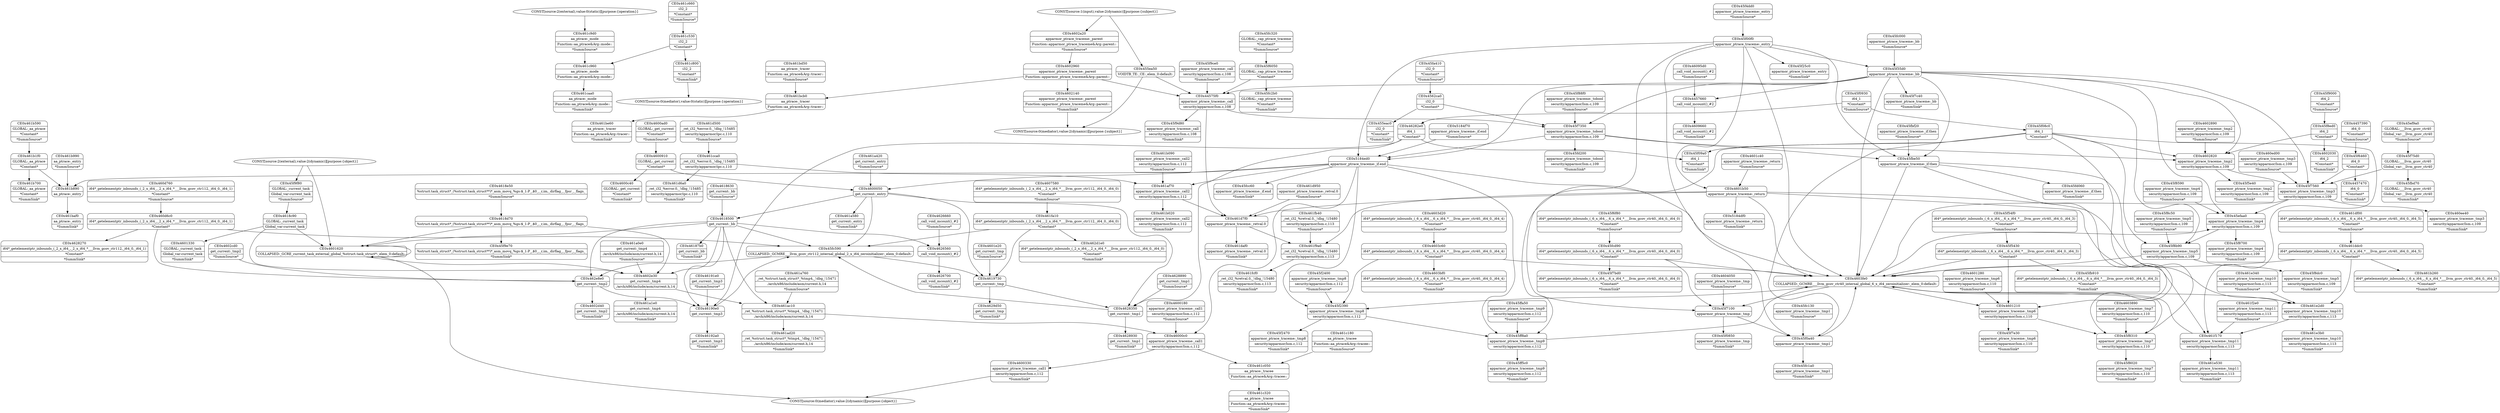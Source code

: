 digraph {
	"CONST[source:2(external),value:0(static)][purpose:{operation}]"
	CE0x45fc590 [shape=record,shape=Mrecord,label="{CE0x45fc590|COLLAPSED:_GCMRE___llvm_gcov_ctr112_internal_global_2_x_i64_zeroinitializer:_elem_0:default:}"]
	CE0x461b700 [shape=record,shape=Mrecord,label="{CE0x461b700|GLOBAL:_aa_ptrace|*Constant*|*SummSink*}"]
	CE0x45f0850 [shape=record,shape=Mrecord,label="{CE0x45f0850|apparmor_ptrace_traceme:_tmp|*SummSink*}"]
	CE0x45f9e70 [shape=record,shape=Mrecord,label="{CE0x45f9e70|%struct.task_struct*_(%struct.task_struct**)*_asm_movq_%gs:$_1:P_,$0_,_r,im,_dirflag_,_fpsr_,_flags_|*SummSink*}"]
	CE0x461b020 [shape=record,shape=Mrecord,label="{CE0x461b020|apparmor_ptrace_traceme:_call2|security/apparmor/lsm.c,112|*SummSink*}"]
	CE0x461df00 [shape=record,shape=Mrecord,label="{CE0x461df00|i64*_getelementptr_inbounds_(_6_x_i64_,_6_x_i64_*___llvm_gcov_ctr40,_i64_0,_i64_5)|*Constant*|*SummSource*}"]
	CE0x462d1e0 [shape=record,shape=Mrecord,label="{CE0x462d1e0|i64*_getelementptr_inbounds_(_2_x_i64_,_2_x_i64_*___llvm_gcov_ctr112,_i64_0,_i64_0)|*Constant*|*SummSink*}"]
	CE0x4602820 [shape=record,shape=Mrecord,label="{CE0x4602820|apparmor_ptrace_traceme:_tmp2|security/apparmor/lsm.c,109}"]
	CE0x461b090 [shape=record,shape=Mrecord,label="{CE0x461b090|apparmor_ptrace_traceme:_call2|security/apparmor/lsm.c,112|*SummSource*}"]
	CE0x45f7bd0 [shape=record,shape=Mrecord,label="{CE0x45f7bd0|i64*_getelementptr_inbounds_(_6_x_i64_,_6_x_i64_*___llvm_gcov_ctr40,_i64_0,_i64_0)|*Constant*|*SummSink*}"]
	CE0x45ef9a0 [shape=record,shape=Mrecord,label="{CE0x45ef9a0|GLOBAL:___llvm_gcov_ctr40|Global_var:__llvm_gcov_ctr40|*SummSource*}"]
	CE0x4629d50 [shape=record,shape=Mrecord,label="{CE0x4629d50|get_current:_tmp|*SummSink*}"]
	CE0x4628890 [shape=record,shape=Mrecord,label="{CE0x4628890|get_current:_tmp1|*SummSource*}"]
	CE0x4626700 [shape=record,shape=Mrecord,label="{CE0x4626700|_call_void_mcount()_#2|*SummSink*}"]
	CE0x461fcf0 [shape=record,shape=Mrecord,label="{CE0x461fcf0|_ret_i32_%retval.0,_!dbg_!15480|security/apparmor/lsm.c,113|*SummSink*}"]
	CE0x45f7100 [shape=record,shape=Mrecord,label="{CE0x45f7100|apparmor_ptrace_traceme:_tmp}"]
	CE0x4457390 [shape=record,shape=Mrecord,label="{CE0x4457390|i64_0|*Constant*|*SummSource*}"]
	CE0x461caa0 [shape=record,shape=Mrecord,label="{CE0x461caa0|aa_ptrace:_mode|Function::aa_ptrace&Arg::mode::|*SummSink*}"]
	CE0x45fbd70 [shape=record,shape=Mrecord,label="{CE0x45fbd70|GLOBAL:___llvm_gcov_ctr40|Global_var:__llvm_gcov_ctr40|*SummSink*}"]
	CE0x45fb910 [shape=record,shape=Mrecord,label="{CE0x45fb910|i64*_getelementptr_inbounds_(_6_x_i64_,_6_x_i64_*___llvm_gcov_ctr40,_i64_0,_i64_3)|*Constant*|*SummSink*}"]
	CE0x461cca0 [shape=record,shape=Mrecord,label="{CE0x461cca0|_ret_i32_%error.0,_!dbg_!15485|security/apparmor/ipc.c,110}"]
	CE0x461af70 [shape=record,shape=Mrecord,label="{CE0x461af70|apparmor_ptrace_traceme:_call2|security/apparmor/lsm.c,112}"]
	CE0x461e3b0 [shape=record,shape=Mrecord,label="{CE0x461e3b0|apparmor_ptrace_traceme:_tmp10|security/apparmor/lsm.c,113|*SummSink*}"]
	CE0x45f2390 [shape=record,shape=Mrecord,label="{CE0x45f2390|apparmor_ptrace_traceme:_tmp8|security/apparmor/lsm.c,112}"]
	CE0x44575f0 [shape=record,shape=Mrecord,label="{CE0x44575f0|apparmor_ptrace_traceme:_call|security/apparmor/lsm.c,108}"]
	CE0x4600ad0 [shape=record,shape=Mrecord,label="{CE0x4600ad0|GLOBAL:_get_current|*Constant*|*SummSource*}"]
	CE0x4457470 [shape=record,shape=Mrecord,label="{CE0x4457470|i64_0|*Constant*|*SummSink*}"]
	CE0x461b260 [shape=record,shape=Mrecord,label="{CE0x461b260|i64*_getelementptr_inbounds_(_6_x_i64_,_6_x_i64_*___llvm_gcov_ctr40,_i64_0,_i64_5)|*Constant*|*SummSink*}"]
	CE0x4602890 [shape=record,shape=Mrecord,label="{CE0x4602890|apparmor_ptrace_traceme:_tmp2|security/apparmor/lsm.c,109|*SummSource*}"]
	CE0x455eac0 [shape=record,shape=Mrecord,label="{CE0x455eac0|i32_0|*Constant*|*SummSink*}"]
	CE0x461bd50 [shape=record,shape=Mrecord,label="{CE0x461bd50|aa_ptrace:_tracer|Function::aa_ptrace&Arg::tracer::|*SummSource*}"]
	CE0x45f25c0 [shape=record,shape=Mrecord,label="{CE0x45f25c0|apparmor_ptrace_traceme:_entry|*SummSink*}"]
	CE0x461d950 [shape=record,shape=Mrecord,label="{CE0x461d950|apparmor_ptrace_traceme:_retval.0|*SummSource*}"]
	CE0x45f8b90 [shape=record,shape=Mrecord,label="{CE0x45f8b90|apparmor_ptrace_traceme:_tmp5|security/apparmor/lsm.c,109}"]
	CE0x4600330 [shape=record,shape=Mrecord,label="{CE0x4600330|apparmor_ptrace_traceme:_call1|security/apparmor/lsm.c,112|*SummSink*}"]
	CE0x461d6a0 [shape=record,shape=Mrecord,label="{CE0x461d6a0|_ret_i32_%error.0,_!dbg_!15485|security/apparmor/ipc.c,110|*SummSink*}"]
	CE0x4618d70 [shape=record,shape=Mrecord,label="{CE0x4618d70|%struct.task_struct*_(%struct.task_struct**)*_asm_movq_%gs:$_1:P_,$0_,_r,im,_dirflag_,_fpsr_,_flags_}"]
	CE0x45f8310 [shape=record,shape=Mrecord,label="{CE0x45f8310|apparmor_ptrace_traceme:_tmp7|security/apparmor/lsm.c,110}"]
	CE0x4618c90 [shape=record,shape=Mrecord,label="{CE0x4618c90|GLOBAL:_current_task|Global_var:current_task}"]
	CE0x45f6f80 [shape=record,shape=Mrecord,label="{CE0x45f6f80|i64*_getelementptr_inbounds_(_6_x_i64_,_6_x_i64_*___llvm_gcov_ctr40,_i64_0,_i64_0)|*Constant*|*SummSource*}"]
	CE0x45f88f0 [shape=record,shape=Mrecord,label="{CE0x45f88f0|apparmor_ptrace_traceme:_tobool|security/apparmor/lsm.c,109|*SummSource*}"]
	CE0x5184f70 [shape=record,shape=Mrecord,label="{CE0x5184f70|apparmor_ptrace_traceme:_if.end|*SummSource*}"]
	CE0x4609660 [shape=record,shape=Mrecord,label="{CE0x4609660|_call_void_mcount()_#2|*SummSink*}"]
	CE0x455ea50 [shape=record,shape=Mrecord,label="{CE0x455ea50|VOIDTB_TE:_CE:_elem_0:default:}"]
	CE0x4602030 [shape=record,shape=Mrecord,label="{CE0x4602030|i64_2|*Constant*|*SummSink*}"]
	CE0x45f00f0 [shape=record,shape=Mrecord,label="{CE0x45f00f0|apparmor_ptrace_traceme:_entry}"]
	CE0x461c660 [shape=record,shape=Mrecord,label="{CE0x461c660|i32_2|*Constant*|*SummSource*}"]
	CE0x461baf0 [shape=record,shape=Mrecord,label="{CE0x461baf0|aa_ptrace:_entry|*SummSink*}"]
	CE0x45fcd90 [shape=record,shape=Mrecord,label="{CE0x45fcd90|i64*_getelementptr_inbounds_(_6_x_i64_,_6_x_i64_*___llvm_gcov_ctr40,_i64_0,_i64_0)|*Constant*}"]
	CE0x4604050 [shape=record,shape=Mrecord,label="{CE0x4604050|apparmor_ptrace_traceme:_tmp|*SummSource*}"]
	CE0x461f9a0 [shape=record,shape=Mrecord,label="{CE0x461f9a0|_ret_i32_%retval.0,_!dbg_!15480|security/apparmor/lsm.c,113}"]
	CE0x461daf0 [shape=record,shape=Mrecord,label="{CE0x461daf0|apparmor_ptrace_traceme:_retval.0|*SummSink*}"]
	CE0x461ddc0 [shape=record,shape=Mrecord,label="{CE0x461ddc0|i64*_getelementptr_inbounds_(_6_x_i64_,_6_x_i64_*___llvm_gcov_ctr40,_i64_0,_i64_5)|*Constant*}"]
	CE0x461b590 [shape=record,shape=Mrecord,label="{CE0x461b590|GLOBAL:_aa_ptrace|*Constant*|*SummSource*}"]
	CE0x460ed00 [shape=record,shape=Mrecord,label="{CE0x460ed00|apparmor_ptrace_traceme:_tmp3|security/apparmor/lsm.c,109|*SummSource*}"]
	CE0x4601b50 [shape=record,shape=Mrecord,label="{CE0x4601b50|apparmor_ptrace_traceme:_return}"]
	CE0x461a420 [shape=record,shape=Mrecord,label="{CE0x461a420|get_current:_entry|*SummSource*}"]
	CE0x45fbf20 [shape=record,shape=Mrecord,label="{CE0x45fbf20|apparmor_ptrace_traceme:_if.then|*SummSource*}"]
	CE0x4602960 [shape=record,shape=Mrecord,label="{CE0x4602960|apparmor_ptrace_traceme:_parent|Function::apparmor_ptrace_traceme&Arg::parent::}"]
	CE0x45ffa50 [shape=record,shape=Mrecord,label="{CE0x45ffa50|apparmor_ptrace_traceme:_tmp9|security/apparmor/lsm.c,112|*SummSource*}"]
	CE0x4601620 [shape=record,shape=Mrecord,label="{CE0x4601620|COLLAPSED:_GCRE_current_task_external_global_%struct.task_struct*:_elem_0:default:}"]
	CE0x45efaa0 [shape=record,shape=Mrecord,label="{CE0x45efaa0|apparmor_ptrace_traceme:_tmp4|security/apparmor/lsm.c,109}"]
	CE0x45f8dc0 [shape=record,shape=Mrecord,label="{CE0x45f8dc0|apparmor_ptrace_traceme:_tmp5|security/apparmor/lsm.c,109|*SummSink*}"]
	CE0x4618e50 [shape=record,shape=Mrecord,label="{CE0x4618e50|%struct.task_struct*_(%struct.task_struct**)*_asm_movq_%gs:$_1:P_,$0_,_r,im,_dirflag_,_fpsr_,_flags_|*SummSource*}"]
	CE0x461a0e0 [shape=record,shape=Mrecord,label="{CE0x461a0e0|get_current:_tmp4|./arch/x86/include/asm/current.h,14|*SummSource*}"]
	CE0x4603fe0 [shape=record,shape=Mrecord,label="{CE0x4603fe0|COLLAPSED:_GCMRE___llvm_gcov_ctr40_internal_global_6_x_i64_zeroinitializer:_elem_0:default:}"]
	CE0x460d6c0 [shape=record,shape=Mrecord,label="{CE0x460d6c0|i64*_getelementptr_inbounds_(_2_x_i64_,_2_x_i64_*___llvm_gcov_ctr112,_i64_0,_i64_1)|*Constant*}"]
	CE0x461d7f0 [shape=record,shape=Mrecord,label="{CE0x461d7f0|apparmor_ptrace_traceme:_retval.0}"]
	"CONST[source:2(external),value:2(dynamic)][purpose:{object}]"
	CE0x45f7e30 [shape=record,shape=Mrecord,label="{CE0x45f7e30|apparmor_ptrace_traceme:_tmp6|security/apparmor/lsm.c,110|*SummSink*}"]
	CE0x45ff8a0 [shape=record,shape=Mrecord,label="{CE0x45ff8a0|apparmor_ptrace_traceme:_tmp9|security/apparmor/lsm.c,112}"]
	CE0x45f5e40 [shape=record,shape=Mrecord,label="{CE0x45f5e40|apparmor_ptrace_traceme:_tmp2|security/apparmor/lsm.c,109|*SummSink*}"]
	CE0x461c530 [shape=record,shape=Mrecord,label="{CE0x461c530|i32_2|*Constant*}"]
	CE0x4607580 [shape=record,shape=Mrecord,label="{CE0x4607580|i64*_getelementptr_inbounds_(_2_x_i64_,_2_x_i64_*___llvm_gcov_ctr112,_i64_0,_i64_0)|*Constant*|*SummSource*}"]
	CE0x45fcc60 [shape=record,shape=Mrecord,label="{CE0x45fcc60|apparmor_ptrace_traceme:_if.end|*SummSink*}"]
	CE0x45f8020 [shape=record,shape=Mrecord,label="{CE0x45f8020|apparmor_ptrace_traceme:_tmp7|security/apparmor/lsm.c,110|*SummSink*}"]
	CE0x45f2400 [shape=record,shape=Mrecord,label="{CE0x45f2400|apparmor_ptrace_traceme:_tmp8|security/apparmor/lsm.c,112|*SummSource*}"]
	CE0x461bcb0 [shape=record,shape=Mrecord,label="{CE0x461bcb0|aa_ptrace:_tracer|Function::aa_ptrace&Arg::tracer::}"]
	CE0x461e340 [shape=record,shape=Mrecord,label="{CE0x461e340|apparmor_ptrace_traceme:_tmp10|security/apparmor/lsm.c,113|*SummSource*}"]
	CE0x45fd060 [shape=record,shape=Mrecord,label="{CE0x45fd060|apparmor_ptrace_traceme:_if.then|*SummSink*}"]
	CE0x461e530 [shape=record,shape=Mrecord,label="{CE0x461e530|apparmor_ptrace_traceme:_tmp11|security/apparmor/lsm.c,113|*SummSink*}"]
	CE0x461c9d0 [shape=record,shape=Mrecord,label="{CE0x461c9d0|aa_ptrace:_mode|Function::aa_ptrace&Arg::mode::|*SummSource*}"]
	CE0x461f2e0 [shape=record,shape=Mrecord,label="{CE0x461f2e0|apparmor_ptrace_traceme:_tmp11|security/apparmor/lsm.c,113|*SummSource*}"]
	CE0x461c960 [shape=record,shape=Mrecord,label="{CE0x461c960|aa_ptrace:_mode|Function::aa_ptrace&Arg::mode::}"]
	CE0x45f0a40 [shape=record,shape=Mrecord,label="{CE0x45f0a40|apparmor_ptrace_traceme:_tmp1}"]
	CE0x45ff5c0 [shape=record,shape=Mrecord,label="{CE0x45ff5c0|apparmor_ptrace_traceme:_tmp9|security/apparmor/lsm.c,112|*SummSink*}"]
	CE0x45fc1a0 [shape=record,shape=Mrecord,label="{CE0x45fc1a0|apparmor_ptrace_traceme:_tmp1|*SummSink*}"]
	CE0x461a1e0 [shape=record,shape=Mrecord,label="{CE0x461a1e0|get_current:_tmp4|./arch/x86/include/asm/current.h,14|*SummSink*}"]
	CE0x45f7c40 [shape=record,shape=Mrecord,label="{CE0x45f7c40|apparmor_ptrace_traceme:_bb|*SummSink*}"]
	CE0x45f6460 [shape=record,shape=Mrecord,label="{CE0x45f6460|i64_0|*Constant*}"]
	"CONST[source:0(mediator),value:0(static)][purpose:{operation}]"
	CE0x5184ed0 [shape=record,shape=Mrecord,label="{CE0x5184ed0|apparmor_ptrace_traceme:_if.end}"]
	CE0x4619730 [shape=record,shape=Mrecord,label="{CE0x4619730|get_current:_tmp}"]
	CE0x45fc000 [shape=record,shape=Mrecord,label="{CE0x45fc000|apparmor_ptrace_traceme:_bb|*SummSource*}"]
	CE0x46095d0 [shape=record,shape=Mrecord,label="{CE0x46095d0|_call_void_mcount()_#2|*SummSource*}"]
	CE0x45f7350 [shape=record,shape=Mrecord,label="{CE0x45f7350|apparmor_ptrace_traceme:_tobool|security/apparmor/lsm.c,109}"]
	CE0x45f8590 [shape=record,shape=Mrecord,label="{CE0x45f8590|apparmor_ptrace_traceme:_tmp4|security/apparmor/lsm.c,109|*SummSource*}"]
	CE0x4628930 [shape=record,shape=Mrecord,label="{CE0x4628930|get_current:_tmp1|*SummSink*}"]
	CE0x45f8700 [shape=record,shape=Mrecord,label="{CE0x45f8700|apparmor_ptrace_traceme:_tmp4|security/apparmor/lsm.c,109|*SummSink*}"]
	CE0x46192a0 [shape=record,shape=Mrecord,label="{CE0x46192a0|get_current:_tmp3|*SummSink*}"]
	CE0x45f75d0 [shape=record,shape=Mrecord,label="{CE0x45f75d0|GLOBAL:___llvm_gcov_ctr40|Global_var:__llvm_gcov_ctr40}"]
	CE0x4600180 [shape=record,shape=Mrecord,label="{CE0x4600180|apparmor_ptrace_traceme:_call1|security/apparmor/lsm.c,112|*SummSource*}"]
	CE0x4602e30 [shape=record,shape=Mrecord,label="{CE0x4602e30|get_current:_tmp4|./arch/x86/include/asm/current.h,14}"]
	CE0x461d500 [shape=record,shape=Mrecord,label="{CE0x461d500|_ret_i32_%error.0,_!dbg_!15485|security/apparmor/ipc.c,110|*SummSource*}"]
	CE0x5184df0 [shape=record,shape=Mrecord,label="{CE0x5184df0|apparmor_ptrace_traceme:_return|*SummSink*}"]
	CE0x45f0930 [shape=record,shape=Mrecord,label="{CE0x45f0930|i64_1|*Constant*|*SummSource*}"]
	CE0x461b890 [shape=record,shape=Mrecord,label="{CE0x461b890|aa_ptrace:_entry}"]
	CE0x4626560 [shape=record,shape=Mrecord,label="{CE0x4626560|_call_void_mcount()_#2}"]
	CE0x45fc2b0 [shape=record,shape=Mrecord,label="{CE0x45fc2b0|GLOBAL:_cap_ptrace_traceme|*Constant*|*SummSink*}"]
	CE0x4618630 [shape=record,shape=Mrecord,label="{CE0x4618630|get_current:_bb|*SummSource*}"]
	"CONST[source:0(mediator),value:2(dynamic)][purpose:{subject}]"
	CE0x45f2470 [shape=record,shape=Mrecord,label="{CE0x45f2470|apparmor_ptrace_traceme:_tmp8|security/apparmor/lsm.c,112|*SummSink*}"]
	CE0x45fc320 [shape=record,shape=Mrecord,label="{CE0x45fc320|GLOBAL:_cap_ptrace_traceme|*Constant*|*SummSource*}"]
	CE0x4601280 [shape=record,shape=Mrecord,label="{CE0x4601280|apparmor_ptrace_traceme:_tmp6|security/apparmor/lsm.c,110|*SummSource*}"]
	CE0x46282e0 [shape=record,shape=Mrecord,label="{CE0x46282e0|i64_1|*Constant*}"]
	CE0x45f9ce0 [shape=record,shape=Mrecord,label="{CE0x45f9ce0|apparmor_ptrace_traceme:_call|security/apparmor/lsm.c,108|*SummSource*}"]
	CE0x4601e20 [shape=record,shape=Mrecord,label="{CE0x4601e20|get_current:_tmp|*SummSource*}"]
	CE0x461fa10 [shape=record,shape=Mrecord,label="{CE0x461fa10|i64*_getelementptr_inbounds_(_2_x_i64_,_2_x_i64_*___llvm_gcov_ctr112,_i64_0,_i64_0)|*Constant*}"]
	CE0x45f08c0 [shape=record,shape=Mrecord,label="{CE0x45f08c0|i64_1|*Constant*}"]
	CE0x45fa410 [shape=record,shape=Mrecord,label="{CE0x45fa410|i32_0|*Constant*|*SummSource*}"]
	CE0x4601210 [shape=record,shape=Mrecord,label="{CE0x4601210|apparmor_ptrace_traceme:_tmp6|security/apparmor/lsm.c,110}"]
	"CONST[source:1(input),value:2(dynamic)][purpose:{subject}]"
	CE0x45f35d0 [shape=record,shape=Mrecord,label="{CE0x45f35d0|apparmor_ptrace_traceme:_bb}"]
	CE0x45f5430 [shape=record,shape=Mrecord,label="{CE0x45f5430|i64*_getelementptr_inbounds_(_6_x_i64_,_6_x_i64_*___llvm_gcov_ctr40,_i64_0,_i64_3)|*Constant*}"]
	CE0x461c320 [shape=record,shape=Mrecord,label="{CE0x461c320|aa_ptrace:_tracee|Function::aa_ptrace&Arg::tracee::|*SummSink*}"]
	CE0x4626660 [shape=record,shape=Mrecord,label="{CE0x4626660|_call_void_mcount()_#2|*SummSource*}"]
	CE0x4603890 [shape=record,shape=Mrecord,label="{CE0x4603890|apparmor_ptrace_traceme:_tmp7|security/apparmor/lsm.c,110|*SummSource*}"]
	CE0x4600050 [shape=record,shape=Mrecord,label="{CE0x4600050|get_current:_entry}"]
	CE0x45fc130 [shape=record,shape=Mrecord,label="{CE0x45fc130|apparmor_ptrace_traceme:_tmp1|*SummSource*}"]
	CE0x4602a20 [shape=record,shape=Mrecord,label="{CE0x4602a20|apparmor_ptrace_traceme:_parent|Function::apparmor_ptrace_traceme&Arg::parent::|*SummSource*}"]
	CE0x4600910 [shape=record,shape=Mrecord,label="{CE0x4600910|GLOBAL:_get_current|*Constant*}"]
	CE0x4628270 [shape=record,shape=Mrecord,label="{CE0x4628270|i64*_getelementptr_inbounds_(_2_x_i64_,_2_x_i64_*___llvm_gcov_ctr112,_i64_0,_i64_1)|*Constant*|*SummSink*}"]
	CE0x45f4dd0 [shape=record,shape=Mrecord,label="{CE0x45f4dd0|apparmor_ptrace_traceme:_entry|*SummSource*}"]
	CE0x45f54f0 [shape=record,shape=Mrecord,label="{CE0x45f54f0|i64*_getelementptr_inbounds_(_6_x_i64_,_6_x_i64_*___llvm_gcov_ctr40,_i64_0,_i64_3)|*Constant*|*SummSource*}"]
	CE0x4600c40 [shape=record,shape=Mrecord,label="{CE0x4600c40|GLOBAL:_get_current|*Constant*|*SummSink*}"]
	CE0x462e8e0 [shape=record,shape=Mrecord,label="{CE0x462e8e0|get_current:_tmp2}"]
	"CONST[source:0(mediator),value:2(dynamic)][purpose:{object}]"
	CE0x46191e0 [shape=record,shape=Mrecord,label="{CE0x46191e0|get_current:_tmp3|*SummSource*}"]
	CE0x461ac10 [shape=record,shape=Mrecord,label="{CE0x461ac10|_ret_%struct.task_struct*_%tmp4,_!dbg_!15471|./arch/x86/include/asm/current.h,14}"]
	CE0x4603d20 [shape=record,shape=Mrecord,label="{CE0x4603d20|i64*_getelementptr_inbounds_(_6_x_i64_,_6_x_i64_*___llvm_gcov_ctr40,_i64_0,_i64_4)|*Constant*|*SummSource*}"]
	CE0x45f09a0 [shape=record,shape=Mrecord,label="{CE0x45f09a0|i64_1|*Constant*|*SummSink*}"]
	CE0x4562ca0 [shape=record,shape=Mrecord,label="{CE0x4562ca0|i32_0|*Constant*}"]
	CE0x45fd200 [shape=record,shape=Mrecord,label="{CE0x45fd200|apparmor_ptrace_traceme:_tobool|security/apparmor/lsm.c,109|*SummSink*}"]
	CE0x461c180 [shape=record,shape=Mrecord,label="{CE0x461c180|aa_ptrace:_tracee|Function::aa_ptrace&Arg::tracee::|*SummSource*}"]
	CE0x461c050 [shape=record,shape=Mrecord,label="{CE0x461c050|aa_ptrace:_tracee|Function::aa_ptrace&Arg::tracee::}"]
	CE0x45f7560 [shape=record,shape=Mrecord,label="{CE0x45f7560|apparmor_ptrace_traceme:_tmp3|security/apparmor/lsm.c,109}"]
	CE0x461a580 [shape=record,shape=Mrecord,label="{CE0x461a580|get_current:_entry|*SummSink*}"]
	CE0x4601330 [shape=record,shape=Mrecord,label="{CE0x4601330|GLOBAL:_current_task|Global_var:current_task|*SummSink*}"]
	CE0x4603c60 [shape=record,shape=Mrecord,label="{CE0x4603c60|i64*_getelementptr_inbounds_(_6_x_i64_,_6_x_i64_*___llvm_gcov_ctr40,_i64_0,_i64_4)|*Constant*}"]
	CE0x4602d40 [shape=record,shape=Mrecord,label="{CE0x4602d40|get_current:_tmp2|*SummSink*}"]
	CE0x4618500 [shape=record,shape=Mrecord,label="{CE0x4618500|get_current:_bb}"]
	CE0x461c800 [shape=record,shape=Mrecord,label="{CE0x461c800|i32_2|*Constant*|*SummSink*}"]
	CE0x4602140 [shape=record,shape=Mrecord,label="{CE0x4602140|apparmor_ptrace_traceme:_parent|Function::apparmor_ptrace_traceme&Arg::parent::|*SummSink*}"]
	CE0x45f8ed0 [shape=record,shape=Mrecord,label="{CE0x45f8ed0|i64_2|*Constant*}"]
	CE0x45f8c50 [shape=record,shape=Mrecord,label="{CE0x45f8c50|apparmor_ptrace_traceme:_tmp5|security/apparmor/lsm.c,109|*SummSource*}"]
	CE0x45f9f80 [shape=record,shape=Mrecord,label="{CE0x45f9f80|GLOBAL:_current_task|Global_var:current_task|*SummSource*}"]
	CE0x4601c40 [shape=record,shape=Mrecord,label="{CE0x4601c40|apparmor_ptrace_traceme:_return|*SummSource*}"]
	CE0x461a760 [shape=record,shape=Mrecord,label="{CE0x461a760|_ret_%struct.task_struct*_%tmp4,_!dbg_!15471|./arch/x86/include/asm/current.h,14|*SummSource*}"]
	CE0x461be60 [shape=record,shape=Mrecord,label="{CE0x461be60|aa_ptrace:_tracer|Function::aa_ptrace&Arg::tracer::|*SummSink*}"]
	CE0x4457660 [shape=record,shape=Mrecord,label="{CE0x4457660|_call_void_mcount()_#2}"]
	CE0x461f170 [shape=record,shape=Mrecord,label="{CE0x461f170|apparmor_ptrace_traceme:_tmp11|security/apparmor/lsm.c,113}"]
	CE0x460d760 [shape=record,shape=Mrecord,label="{CE0x460d760|i64*_getelementptr_inbounds_(_2_x_i64_,_2_x_i64_*___llvm_gcov_ctr112,_i64_0,_i64_1)|*Constant*|*SummSource*}"]
	CE0x45f6050 [shape=record,shape=Mrecord,label="{CE0x45f6050|GLOBAL:_cap_ptrace_traceme|*Constant*}"]
	CE0x4628350 [shape=record,shape=Mrecord,label="{CE0x4628350|get_current:_tmp1}"]
	CE0x45fbe50 [shape=record,shape=Mrecord,label="{CE0x45fbe50|apparmor_ptrace_traceme:_if.then}"]
	CE0x45f9000 [shape=record,shape=Mrecord,label="{CE0x45f9000|i64_2|*Constant*|*SummSource*}"]
	CE0x461ad20 [shape=record,shape=Mrecord,label="{CE0x461ad20|_ret_%struct.task_struct*_%tmp4,_!dbg_!15471|./arch/x86/include/asm/current.h,14|*SummSink*}"]
	CE0x4603bf0 [shape=record,shape=Mrecord,label="{CE0x4603bf0|i64*_getelementptr_inbounds_(_6_x_i64_,_6_x_i64_*___llvm_gcov_ctr40,_i64_0,_i64_4)|*Constant*|*SummSink*}"]
	CE0x46187b0 [shape=record,shape=Mrecord,label="{CE0x46187b0|get_current:_bb|*SummSink*}"]
	CE0x45f9d80 [shape=record,shape=Mrecord,label="{CE0x45f9d80|apparmor_ptrace_traceme:_call|security/apparmor/lsm.c,108|*SummSink*}"]
	CE0x460ee40 [shape=record,shape=Mrecord,label="{CE0x460ee40|apparmor_ptrace_traceme:_tmp3|security/apparmor/lsm.c,109|*SummSink*}"]
	CE0x46190e0 [shape=record,shape=Mrecord,label="{CE0x46190e0|get_current:_tmp3}"]
	CE0x461b990 [shape=record,shape=Mrecord,label="{CE0x461b990|aa_ptrace:_entry|*SummSource*}"]
	CE0x46000c0 [shape=record,shape=Mrecord,label="{CE0x46000c0|apparmor_ptrace_traceme:_call1|security/apparmor/lsm.c,112}"]
	CE0x461b1f0 [shape=record,shape=Mrecord,label="{CE0x461b1f0|GLOBAL:_aa_ptrace|*Constant*}"]
	CE0x461e2d0 [shape=record,shape=Mrecord,label="{CE0x461e2d0|apparmor_ptrace_traceme:_tmp10|security/apparmor/lsm.c,113}"]
	CE0x461fb40 [shape=record,shape=Mrecord,label="{CE0x461fb40|_ret_i32_%retval.0,_!dbg_!15480|security/apparmor/lsm.c,113|*SummSource*}"]
	CE0x4602cd0 [shape=record,shape=Mrecord,label="{CE0x4602cd0|get_current:_tmp2|*SummSource*}"]
	CE0x45f08c0 -> CE0x45ff8a0
	CE0x45fa410 -> CE0x4562ca0
	CE0x45f9000 -> CE0x45f8ed0
	CE0x45f00f0 -> CE0x45f0a40
	CE0x4602960 -> CE0x461bcb0
	CE0x45f5430 -> CE0x45fb910
	CE0x45f35d0 -> CE0x45f7560
	CE0x5184ed0 -> CE0x461b890
	CE0x4601b50 -> CE0x461e2d0
	CE0x45fc320 -> CE0x45f6050
	CE0x45fc130 -> CE0x45f0a40
	CE0x4618c90 -> CE0x4601330
	CE0x45f00f0 -> CE0x45fbe50
	CE0x4601620 -> CE0x4602e30
	CE0x4607580 -> CE0x461fa10
	CE0x45fc000 -> CE0x45f35d0
	CE0x46000c0 -> CE0x4600330
	CE0x5184f70 -> CE0x5184ed0
	CE0x44575f0 -> CE0x461d7f0
	CE0x5184ed0 -> CE0x46000c0
	CE0x4618500 -> CE0x45fc590
	CE0x4600ad0 -> CE0x4600910
	CE0x4618500 -> CE0x462e8e0
	"CONST[source:2(external),value:2(dynamic)][purpose:{object}]" -> CE0x45f9f80
	CE0x4618d70 -> CE0x45f9e70
	"CONST[source:2(external),value:0(static)][purpose:{operation}]" -> CE0x461c9d0
	CE0x45f8c50 -> CE0x45f8b90
	CE0x45f2390 -> CE0x45f2470
	CE0x460ed00 -> CE0x45f7560
	CE0x461e340 -> CE0x461e2d0
	CE0x45f00f0 -> CE0x5184ed0
	CE0x4600050 -> CE0x4628350
	CE0x4603c60 -> CE0x4603bf0
	CE0x45ff8a0 -> CE0x45ff5c0
	CE0x4600050 -> CE0x4619730
	CE0x4618500 -> CE0x46190e0
	CE0x4603fe0 -> CE0x4601210
	CE0x4562ca0 -> CE0x45f7350
	CE0x4618500 -> CE0x4602e30
	CE0x461bcb0 -> CE0x461be60
	CE0x4600050 -> CE0x4618500
	CE0x45f7350 -> CE0x45fbe50
	CE0x4618d70 -> CE0x4601620
	CE0x455ea50 -> CE0x44575f0
	CE0x45f5430 -> CE0x4603fe0
	CE0x4618500 -> CE0x46187b0
	CE0x461f9a0 -> CE0x461fcf0
	CE0x45f35d0 -> CE0x45f8b90
	CE0x5184ed0 -> CE0x45ff8a0
	CE0x4601b50 -> CE0x461f9a0
	CE0x4602820 -> CE0x45f5e40
	CE0x45f5430 -> CE0x4601210
	CE0x45f9ce0 -> CE0x44575f0
	CE0x461a760 -> CE0x461ac10
	CE0x46191e0 -> CE0x46190e0
	CE0x461c050 -> CE0x461c320
	CE0x44575f0 -> CE0x45f7350
	CE0x461d7f0 -> CE0x461f9a0
	CE0x461cca0 -> CE0x461d6a0
	CE0x45fcd90 -> CE0x45f7100
	CE0x45f6050 -> CE0x45fc2b0
	CE0x4618c90 -> CE0x4602e30
	CE0x4601b50 -> CE0x461f170
	CE0x5184ed0 -> CE0x45f2390
	CE0x45f6f80 -> CE0x45fcd90
	CE0x45f8ed0 -> CE0x4602820
	CE0x45f2400 -> CE0x45f2390
	CE0x461ddc0 -> CE0x461b260
	CE0x461f170 -> CE0x4603fe0
	CE0x45f00f0 -> CE0x4601b50
	CE0x45f35d0 -> CE0x45fbe50
	CE0x4618500 -> CE0x461ac10
	CE0x4600910 -> CE0x4600c40
	CE0x46190e0 -> CE0x46192a0
	CE0x45f35d0 -> CE0x45f7350
	CE0x4603fe0 -> CE0x461e2d0
	CE0x45ffa50 -> CE0x45ff8a0
	CE0x45f6460 -> CE0x4457470
	CE0x4601210 -> CE0x45f7e30
	CE0x44575f0 -> CE0x45f9d80
	CE0x461d7f0 -> CE0x461daf0
	CE0x45f88f0 -> CE0x45f7350
	CE0x461c180 -> CE0x461c050
	CE0x4618d70 -> CE0x4602e30
	CE0x45f75d0 -> CE0x45fbd70
	CE0x461c530 -> CE0x461c800
	CE0x461a0e0 -> CE0x4602e30
	CE0x45f00f0 -> CE0x45f25c0
	CE0x45f8590 -> CE0x45efaa0
	CE0x4603fe0 -> CE0x45f2390
	CE0x4618500 -> CE0x4626560
	CE0x4457660 -> CE0x4609660
	CE0x45f35d0 -> CE0x5184ed0
	CE0x45f8ed0 -> CE0x4602030
	CE0x4601620 -> CE0x4601620
	CE0x45f08c0 -> CE0x45f09a0
	CE0x4600910 -> CE0x4600050
	CE0x462e8e0 -> CE0x46190e0
	CE0x461ddc0 -> CE0x4603fe0
	CE0x4600050 -> CE0x461a580
	CE0x45ef9a0 -> CE0x45f75d0
	CE0x45efaa0 -> CE0x45f8700
	CE0x45f7560 -> CE0x45efaa0
	CE0x45fbe50 -> CE0x45f8310
	CE0x460d6c0 -> CE0x45fc590
	CE0x45f08c0 -> CE0x461f170
	CE0x4600330 -> "CONST[source:0(mediator),value:2(dynamic)][purpose:{object}]"
	CE0x45f54f0 -> CE0x45f5430
	CE0x45f35d0 -> CE0x45f7c40
	CE0x45f35d0 -> CE0x4457660
	CE0x5184ed0 -> CE0x461af70
	CE0x45f35d0 -> CE0x44575f0
	CE0x4602e30 -> CE0x461a1e0
	CE0x4619730 -> CE0x4629d50
	CE0x461b890 -> CE0x461baf0
	CE0x4603890 -> CE0x45f8310
	CE0x461e2d0 -> CE0x461f170
	CE0x4603c60 -> CE0x45f2390
	CE0x45fbe50 -> CE0x4601210
	CE0x45f75d0 -> CE0x45f7560
	CE0x4600050 -> CE0x45fc590
	CE0x462e8e0 -> CE0x4602d40
	CE0x45f7560 -> CE0x4603fe0
	CE0x45fc590 -> CE0x4619730
	CE0x45f6460 -> CE0x45f7560
	CE0x45fbf20 -> CE0x45fbe50
	CE0x45f0a40 -> CE0x4603fe0
	CE0x461df00 -> CE0x461ddc0
	CE0x461b990 -> CE0x461b890
	CE0x45f0930 -> CE0x45f08c0
	CE0x460d6c0 -> CE0x4628270
	CE0x4601620 -> "CONST[source:0(mediator),value:2(dynamic)][purpose:{object}]"
	CE0x461a420 -> CE0x4600050
	CE0x45f35d0 -> CE0x4603fe0
	CE0x45f7350 -> CE0x4602820
	CE0x45f8310 -> CE0x45f8020
	CE0x461b1f0 -> CE0x461b890
	CE0x45f08c0 -> CE0x45f8310
	CE0x461ddc0 -> CE0x461e2d0
	CE0x461ac10 -> CE0x46000c0
	CE0x461fa10 -> CE0x4619730
	CE0x4601210 -> CE0x45f8310
	CE0x461e2d0 -> CE0x461e3b0
	CE0x45f08c0 -> CE0x4602820
	CE0x45f35d0 -> CE0x45efaa0
	CE0x45fc590 -> CE0x462e8e0
	CE0x4619730 -> CE0x4628350
	CE0x45f7350 -> CE0x5184ed0
	CE0x461bd50 -> CE0x461bcb0
	CE0x45f08c0 -> CE0x45f8b90
	CE0x4628350 -> CE0x45fc590
	CE0x460d6c0 -> CE0x462e8e0
	CE0x46190e0 -> CE0x45fc590
	CE0x4602960 -> CE0x44575f0
	CE0x461fa10 -> CE0x45fc590
	CE0x4601c40 -> CE0x4601b50
	CE0x4600180 -> CE0x46000c0
	CE0x461b1f0 -> CE0x461b700
	CE0x45f2390 -> CE0x45ff8a0
	CE0x45f0930 -> CE0x46282e0
	CE0x5184ed0 -> CE0x45fcc60
	CE0x4601280 -> CE0x4601210
	CE0x461c530 -> CE0x461c960
	CE0x45f8b90 -> CE0x45f8dc0
	CE0x45f7100 -> CE0x45f0a40
	CE0x45f6050 -> CE0x44575f0
	CE0x4602890 -> CE0x4602820
	CE0x45f08c0 -> CE0x45f0a40
	CE0x4626560 -> CE0x4626700
	CE0x46282e0 -> CE0x45f09a0
	CE0x45f35d0 -> CE0x4602820
	CE0x4601b50 -> CE0x4603fe0
	CE0x461fb40 -> CE0x461f9a0
	CE0x46282e0 -> CE0x46190e0
	CE0x45fbe50 -> CE0x4603fe0
	CE0x46282e0 -> CE0x4628350
	CE0x5184ed0 -> CE0x4600050
	CE0x4618e50 -> CE0x4618d70
	"CONST[source:1(input),value:2(dynamic)][purpose:{subject}]" -> CE0x4602a20
	CE0x461c800 -> "CONST[source:0(mediator),value:0(static)][purpose:{operation}]"
	CE0x4603c60 -> CE0x4603fe0
	CE0x46000c0 -> CE0x461c050
	CE0x4602a20 -> CE0x4602960
	CE0x461d500 -> CE0x461cca0
	CE0x4618c90 -> CE0x4601620
	CE0x45fbe50 -> CE0x45fd060
	"CONST[source:1(input),value:2(dynamic)][purpose:{subject}]" -> CE0x455ea50
	CE0x4601e20 -> CE0x4619730
	CE0x461b090 -> CE0x461af70
	CE0x461cca0 -> CE0x461af70
	CE0x45f4dd0 -> CE0x45f00f0
	CE0x461c660 -> CE0x461c530
	CE0x4618500 -> CE0x4601620
	CE0x461af70 -> CE0x461d7f0
	CE0x4602960 -> CE0x4602140
	"CONST[source:2(external),value:2(dynamic)][purpose:{object}]" -> CE0x4601620
	CE0x4602140 -> "CONST[source:0(mediator),value:2(dynamic)][purpose:{subject}]"
	CE0x461b590 -> CE0x461b1f0
	CE0x45f8b90 -> CE0x4603fe0
	CE0x4602820 -> CE0x45f7560
	CE0x4603fe0 -> CE0x45efaa0
	CE0x455ea50 -> "CONST[source:0(mediator),value:2(dynamic)][purpose:{subject}]"
	CE0x4603fe0 -> CE0x45f7100
	CE0x4626660 -> CE0x4626560
	CE0x461fa10 -> CE0x462d1e0
	CE0x45efaa0 -> CE0x45f8b90
	CE0x461c960 -> CE0x461caa0
	CE0x45fcd90 -> CE0x45f7bd0
	CE0x4601b50 -> CE0x5184df0
	CE0x4602e30 -> CE0x461ac10
	CE0x45f00f0 -> CE0x4603fe0
	CE0x45f0a40 -> CE0x45fc1a0
	CE0x5184ed0 -> CE0x4603fe0
	CE0x45f7350 -> CE0x45fd200
	CE0x4457390 -> CE0x45f6460
	CE0x4618630 -> CE0x4618500
	CE0x46095d0 -> CE0x4457660
	CE0x4601b50 -> CE0x461d7f0
	CE0x4628350 -> CE0x4628930
	CE0x45f7100 -> CE0x45f0850
	CE0x45f00f0 -> CE0x45f7100
	CE0x4562ca0 -> CE0x455eac0
	CE0x45f8310 -> CE0x4603fe0
	CE0x45f00f0 -> CE0x45f35d0
	CE0x45ff8a0 -> CE0x4603fe0
	CE0x461c9d0 -> CE0x461c960
	CE0x460d760 -> CE0x460d6c0
	CE0x461af70 -> CE0x461b020
	CE0x45f9f80 -> CE0x4618c90
	CE0x461ac10 -> CE0x461ad20
	CE0x461d950 -> CE0x461d7f0
	CE0x45fcd90 -> CE0x4603fe0
	CE0x45f7560 -> CE0x460ee40
	CE0x4603d20 -> CE0x4603c60
	CE0x461f170 -> CE0x461e530
	CE0x4602cd0 -> CE0x462e8e0
	CE0x4628890 -> CE0x4628350
	CE0x4604050 -> CE0x45f7100
	CE0x461f2e0 -> CE0x461f170
}